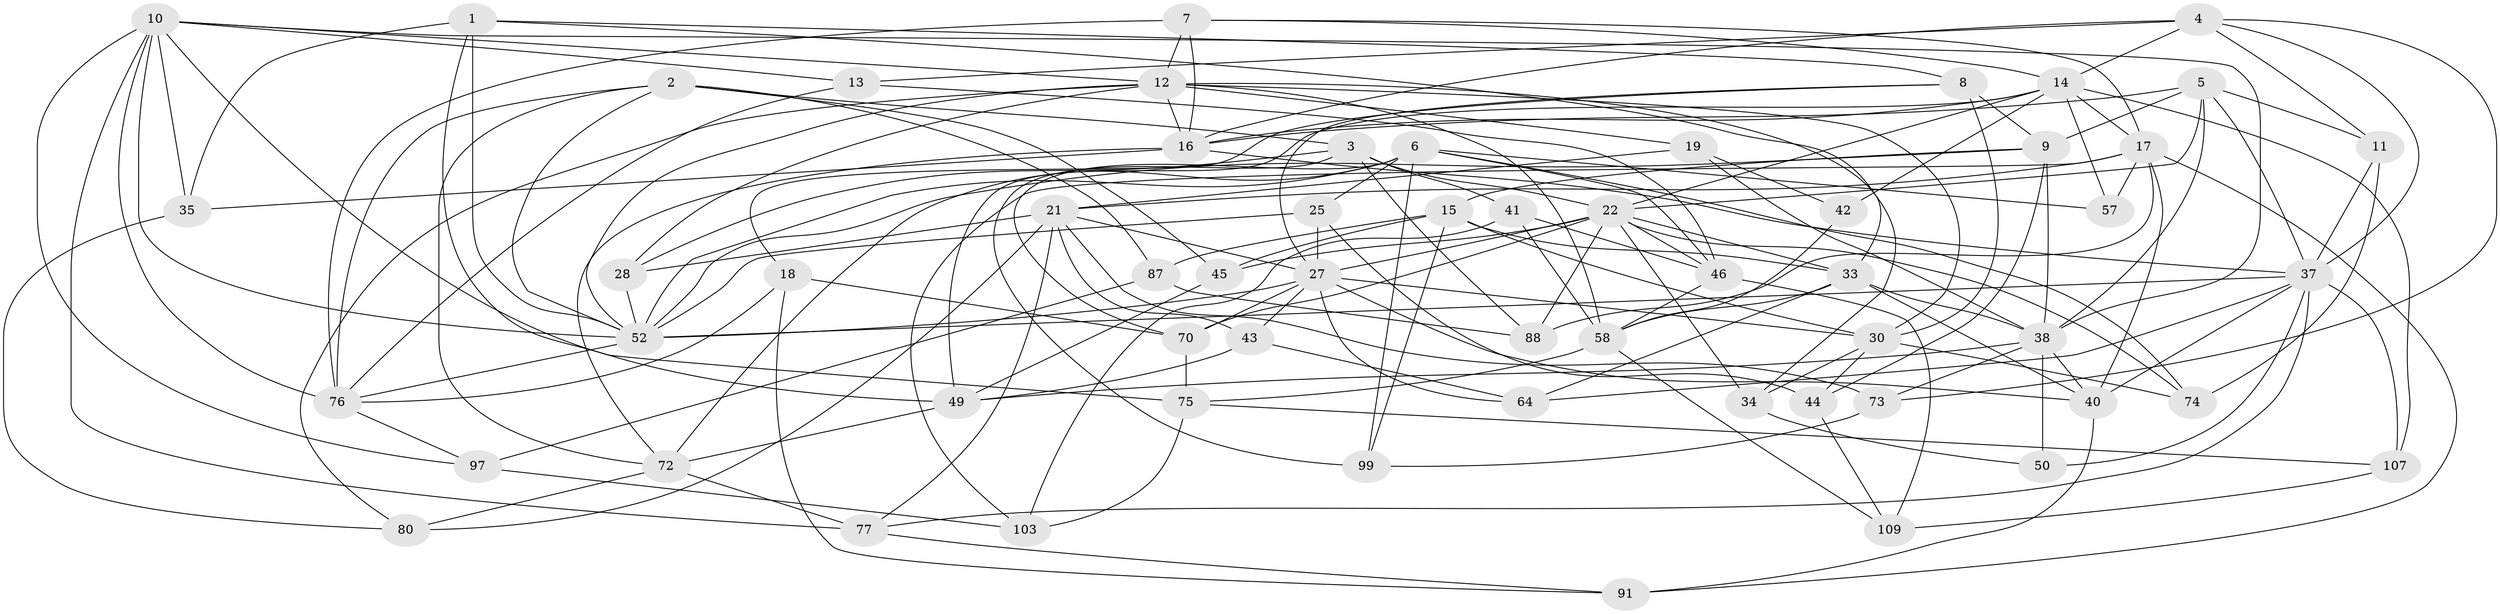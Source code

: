 // original degree distribution, {4: 1.0}
// Generated by graph-tools (version 1.1) at 2025/16/03/09/25 04:16:19]
// undirected, 59 vertices, 167 edges
graph export_dot {
graph [start="1"]
  node [color=gray90,style=filled];
  1 [super="+95"];
  2 [super="+67"];
  3 [super="+53"];
  4 [super="+106"];
  5 [super="+65"];
  6 [super="+24+60"];
  7 [super="+98"];
  8 [super="+85"];
  9 [super="+32"];
  10 [super="+114+47"];
  11;
  12 [super="+101+111+54"];
  13;
  14 [super="+36"];
  15 [super="+23"];
  16 [super="+20+39"];
  17 [super="+26"];
  18;
  19;
  21 [super="+105+68"];
  22 [super="+117+31"];
  25;
  27 [super="+51"];
  28;
  30 [super="+96"];
  33 [super="+59+81"];
  34;
  35;
  37 [super="+112+79"];
  38 [super="+86+110"];
  40 [super="+100"];
  41;
  42;
  43;
  44;
  45;
  46 [super="+62"];
  49 [super="+56"];
  50;
  52 [super="+71+63"];
  57;
  58 [super="+66"];
  64;
  70 [super="+104"];
  72 [super="+102"];
  73;
  74;
  75 [super="+93"];
  76 [super="+82"];
  77 [super="+92"];
  80;
  87;
  88;
  91;
  97;
  99;
  103;
  107;
  109;
  1 -- 33;
  1 -- 52 [weight=2];
  1 -- 35;
  1 -- 8;
  1 -- 49;
  2 -- 72;
  2 -- 45;
  2 -- 87;
  2 -- 3;
  2 -- 52;
  2 -- 76;
  3 -- 28;
  3 -- 99;
  3 -- 88;
  3 -- 41;
  3 -- 22;
  4 -- 14;
  4 -- 73;
  4 -- 16;
  4 -- 11;
  4 -- 13;
  4 -- 37;
  5 -- 11;
  5 -- 16;
  5 -- 9;
  5 -- 38;
  5 -- 37;
  5 -- 22;
  6 -- 99;
  6 -- 72;
  6 -- 70;
  6 -- 57;
  6 -- 74;
  6 -- 25;
  6 -- 46;
  6 -- 52;
  7 -- 76 [weight=2];
  7 -- 14;
  7 -- 16;
  7 -- 12;
  7 -- 17;
  8 -- 30 [weight=2];
  8 -- 18;
  8 -- 9;
  8 -- 27;
  9 -- 15;
  9 -- 44;
  9 -- 38;
  9 -- 52;
  10 -- 97;
  10 -- 13;
  10 -- 35;
  10 -- 77 [weight=2];
  10 -- 38;
  10 -- 52;
  10 -- 76;
  10 -- 75;
  10 -- 12;
  11 -- 74;
  11 -- 37;
  12 -- 28;
  12 -- 80;
  12 -- 52;
  12 -- 30;
  12 -- 16;
  12 -- 34;
  12 -- 58;
  12 -- 19;
  13 -- 76;
  13 -- 46;
  14 -- 107;
  14 -- 17 [weight=2];
  14 -- 42;
  14 -- 49;
  14 -- 57;
  14 -- 16;
  14 -- 22;
  15 -- 99;
  15 -- 87;
  15 -- 45;
  15 -- 33;
  15 -- 30;
  16 -- 72;
  16 -- 35;
  16 -- 37;
  17 -- 91;
  17 -- 57 [weight=2];
  17 -- 40;
  17 -- 103;
  17 -- 21;
  17 -- 88;
  18 -- 91;
  18 -- 76;
  18 -- 70;
  19 -- 42;
  19 -- 21;
  19 -- 38;
  21 -- 73;
  21 -- 43;
  21 -- 80;
  21 -- 28;
  21 -- 77;
  21 -- 27;
  22 -- 88;
  22 -- 46;
  22 -- 33 [weight=2];
  22 -- 34;
  22 -- 27;
  22 -- 70;
  22 -- 74;
  22 -- 45;
  25 -- 44;
  25 -- 27;
  25 -- 52;
  27 -- 52;
  27 -- 70;
  27 -- 64;
  27 -- 30;
  27 -- 40;
  27 -- 43;
  28 -- 52;
  30 -- 34;
  30 -- 74;
  30 -- 44;
  33 -- 64;
  33 -- 38;
  33 -- 58;
  33 -- 40;
  34 -- 50;
  35 -- 80;
  37 -- 50;
  37 -- 107;
  37 -- 64;
  37 -- 77;
  37 -- 52;
  37 -- 40;
  38 -- 50 [weight=2];
  38 -- 49;
  38 -- 73;
  38 -- 40;
  40 -- 91;
  41 -- 58;
  41 -- 103;
  41 -- 46;
  42 -- 58 [weight=2];
  43 -- 64;
  43 -- 49;
  44 -- 109;
  45 -- 49;
  46 -- 58;
  46 -- 109;
  49 -- 72;
  52 -- 76;
  58 -- 75;
  58 -- 109;
  70 -- 75 [weight=2];
  72 -- 80;
  72 -- 77;
  73 -- 99;
  75 -- 107;
  75 -- 103;
  76 -- 97;
  77 -- 91;
  87 -- 88;
  87 -- 97;
  97 -- 103;
  107 -- 109;
}
